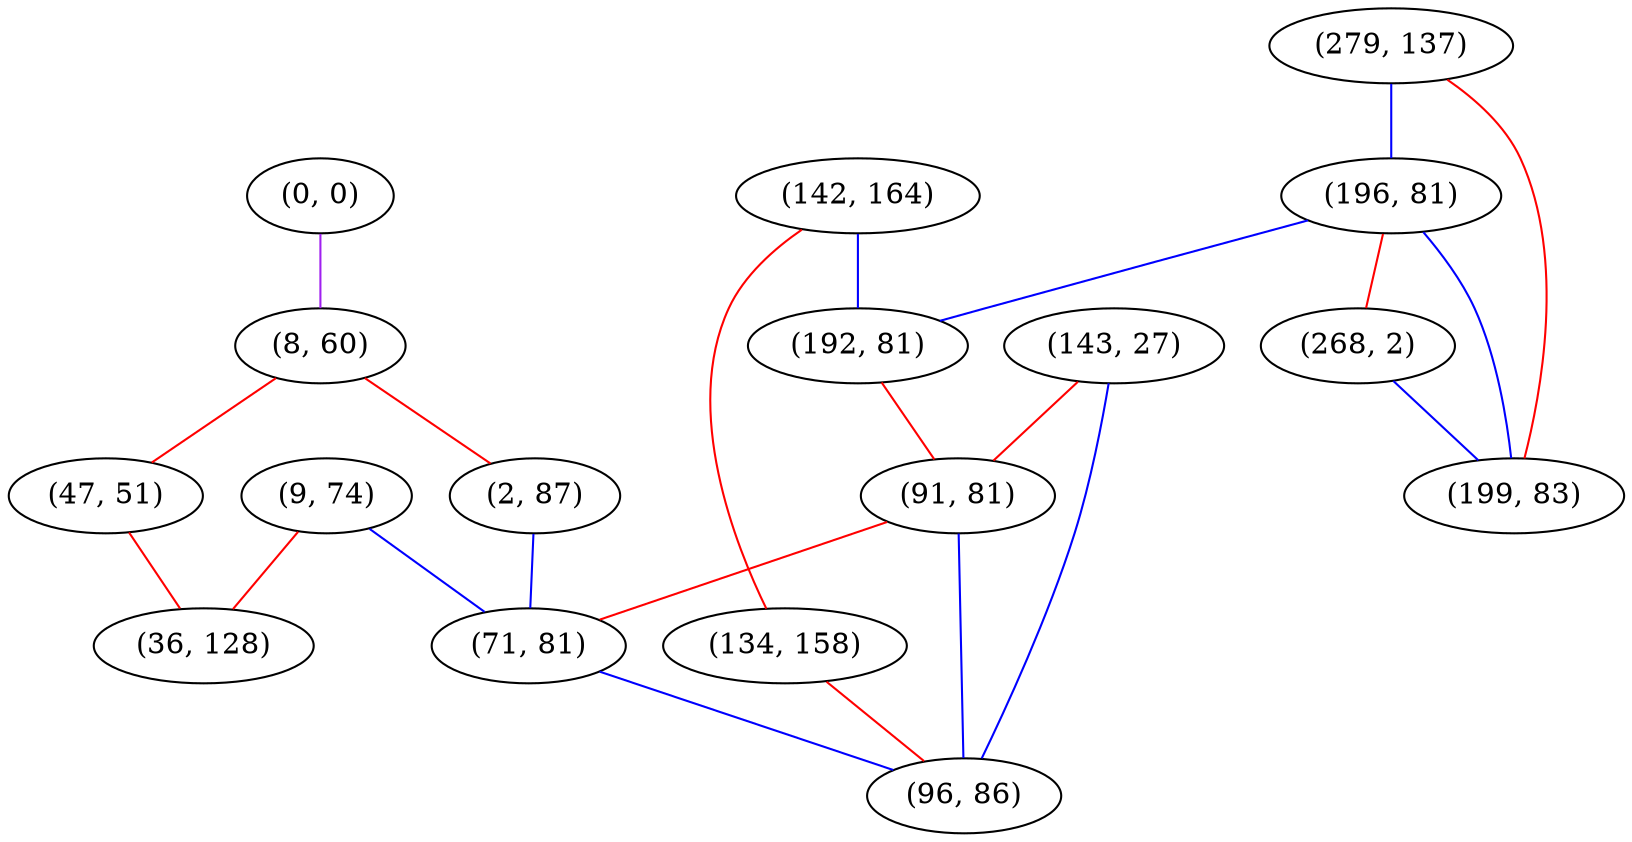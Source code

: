 graph "" {
"(9, 74)";
"(279, 137)";
"(0, 0)";
"(143, 27)";
"(142, 164)";
"(8, 60)";
"(196, 81)";
"(134, 158)";
"(192, 81)";
"(2, 87)";
"(268, 2)";
"(91, 81)";
"(199, 83)";
"(71, 81)";
"(47, 51)";
"(96, 86)";
"(36, 128)";
"(9, 74)" -- "(71, 81)"  [color=blue, key=0, weight=3];
"(9, 74)" -- "(36, 128)"  [color=red, key=0, weight=1];
"(279, 137)" -- "(199, 83)"  [color=red, key=0, weight=1];
"(279, 137)" -- "(196, 81)"  [color=blue, key=0, weight=3];
"(0, 0)" -- "(8, 60)"  [color=purple, key=0, weight=4];
"(143, 27)" -- "(96, 86)"  [color=blue, key=0, weight=3];
"(143, 27)" -- "(91, 81)"  [color=red, key=0, weight=1];
"(142, 164)" -- "(192, 81)"  [color=blue, key=0, weight=3];
"(142, 164)" -- "(134, 158)"  [color=red, key=0, weight=1];
"(8, 60)" -- "(2, 87)"  [color=red, key=0, weight=1];
"(8, 60)" -- "(47, 51)"  [color=red, key=0, weight=1];
"(196, 81)" -- "(192, 81)"  [color=blue, key=0, weight=3];
"(196, 81)" -- "(268, 2)"  [color=red, key=0, weight=1];
"(196, 81)" -- "(199, 83)"  [color=blue, key=0, weight=3];
"(134, 158)" -- "(96, 86)"  [color=red, key=0, weight=1];
"(192, 81)" -- "(91, 81)"  [color=red, key=0, weight=1];
"(2, 87)" -- "(71, 81)"  [color=blue, key=0, weight=3];
"(268, 2)" -- "(199, 83)"  [color=blue, key=0, weight=3];
"(91, 81)" -- "(96, 86)"  [color=blue, key=0, weight=3];
"(91, 81)" -- "(71, 81)"  [color=red, key=0, weight=1];
"(71, 81)" -- "(96, 86)"  [color=blue, key=0, weight=3];
"(47, 51)" -- "(36, 128)"  [color=red, key=0, weight=1];
}
